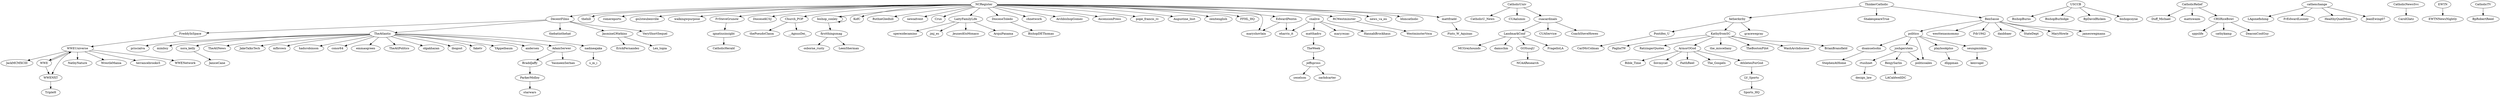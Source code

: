 digraph "" {
JackMCMXCIII;
TheWeek;
LandmarkConf;
thehill;
romereports;
Sports_HQ;
MCGreyhounds;
BishopBurns;
go2steubenville;
sperezdecamino;
fatherkirby;
walkingwpurpose;
priscialva;
FrSteveGrunow;
mimbsy;
ErickFernandez;
StateDept;
s_m_i;
DioceseKCSJ;
nora_kelly;
BishopBurbidge;
DecentFilms;
NatbyNature;
RatzingerQuotes;
Church_POP;
bishop_conley;
ArmorOGod;
ShakespeareTrue;
WrestleMania;
NCAAResearch;
CatholicU_News;
KofC;
the_miscellany;
BpDavidRicken;
eharris_it;
ignatiusinsight;
sppslife;
starwars;
MaryHowle;
TheAtlNews;
TheAtlantic;
LAgonefishing;
JakeTalksTech;
terrancebrooks5;
CatholicNewsSvc;
TripleH;
NCRegister;
TheBostonPilot;
RuthieGledhill;
newadvent;
AthIetesForGod;
Duff_Michael;
WashArchdiocese;
thePseudoClasm;
Crux;
FrEdwardLooney;
LaityFamilyLife;
DioceseToledo;
gracewepray;
chnetwork;
CatholicRelief;
WWENXT;
jameswegmann;
mfbrown;
CUAalumni;
firstthingsmag;
damschm;
hadsrobinson;
conor64;
matthadro;
WWE;
FreddyInSpace;
emmaogreen;
GOSusqU;
maryrezac;
jmj_es;
ArchbishopGomez;
mattswaim;
rtushnet;
playbookplus;
BenSasse;
AscensionPress;
Bible_Time;
cuacardinals;
politico;
pope_francis_rc;
TheAtlPolitics;
EWTNNewsNightly;
cathexchange;
BpRobertReed;
__AgnusDei_;
cathykamp;
llovmycat;
Pontifex_U;
WestminsterVoca;
FragelloLA;
olgakhazan;
LV_Sports;
BraddJaffy;
CRSRiceBowl;
Augustine_Inst;
BishopDEThomas;
design_law;
zenitenglish;
dlippman;
FFHL_HQ;
CUAService;
westtexasmommy;
kenvogel;
thebatinthehat;
yeselson;
maryshovlain;
bishopcoyne;
ThinkerCatholic;
seungminkim;
cnalive;
politicoalex;
ibogost;
Fdr1942;
CarlMcColman;
HannahBrockhaus;
USCCB;
FaithReeI;
HealthyQuadMom;
faketv;
YasmeenSerhan;
RCWestminster;
osborne_rusty;
StephenAtHome;
LACaldwellDC;
CatholicHerald;
JasmineLWatkins;
news_va_en;
YAppelbaum;
danbbaer;
BenjySarlin;
JaniceCane;
LeenSherman;
andersen;
BrianBransfield;
Pints_W_Aquinas;
WWENetwork;
dsamuelsohn;
JeunesKtoMonaco;
CatholicTV;
CoachSteveHowes;
JeanEwing07;
bhmcatholic;
EdwardPentin;
mattfradd;
CatholicUniv;
AdamSerwer;
The_Gospels;
jeffspross;
EWTN;
PagliaTW;
Lex_topia;
joshgerstein;
ParkerMolloy;
KathyfromSC;
VeryShortSequel;
DeaconCoolGuy;
WWEUniverse;
CarolGlatz;
nadineajaka;
ArquiPanama;
zachdcarter;
TheWeek -> jeffspross;
LandmarkConf -> GOSusqU;
LandmarkConf -> FragelloLA;
LandmarkConf -> MCGreyhounds;
LandmarkConf -> damschm;
fatherkirby -> KathyfromSC;
fatherkirby -> Pontifex_U;
fatherkirby -> gracewepray;
FrSteveGrunow -> ignatiusinsight;
nora_kelly -> JaniceCane;
DecentFilms -> JasmineLWatkins;
DecentFilms -> FreddyInSpace;
DecentFilms -> VeryShortSequel;
DecentFilms -> TheAtlantic;
DecentFilms -> thebatinthehat;
Church_POP -> thePseudoClasm;
Church_POP -> __AgnusDei_;
bishop_conley -> firstthingsmag;
bishop_conley -> bishop_conley;
ArmorOGod -> FaithReeI;
ArmorOGod -> The_Gospels;
ArmorOGod -> llovmycat;
ArmorOGod -> Bible_Time;
ArmorOGod -> AthIetesForGod;
ignatiusinsight -> CatholicHerald;
TheAtlantic -> mfbrown;
TheAtlantic -> nora_kelly;
TheAtlantic -> andersen;
TheAtlantic -> emmaogreen;
TheAtlantic -> TheAtlPolitics;
TheAtlantic -> TheAtlNews;
TheAtlantic -> hadsrobinson;
TheAtlantic -> faketv;
TheAtlantic -> conor64;
TheAtlantic -> JakeTalksTech;
TheAtlantic -> nadineajaka;
TheAtlantic -> AdamSerwer;
TheAtlantic -> ibogost;
TheAtlantic -> YAppelbaum;
TheAtlantic -> priscialva;
TheAtlantic -> mimbsy;
TheAtlantic -> olgakhazan;
CatholicNewsSvc -> CarolGlatz;
NCRegister -> RCWestminster;
NCRegister -> thehill;
NCRegister -> AscensionPress;
NCRegister -> KofC;
NCRegister -> news_va_en;
NCRegister -> go2steubenville;
NCRegister -> pope_francis_rc;
NCRegister -> mattfradd;
NCRegister -> RuthieGledhill;
NCRegister -> newadvent;
NCRegister -> FrSteveGrunow;
NCRegister -> Crux;
NCRegister -> LaityFamilyLife;
NCRegister -> DioceseToledo;
NCRegister -> bhmcatholic;
NCRegister -> DioceseKCSJ;
NCRegister -> chnetwork;
NCRegister -> EdwardPentin;
NCRegister -> DecentFilms;
NCRegister -> Church_POP;
NCRegister -> zenitenglish;
NCRegister -> bishop_conley;
NCRegister -> FFHL_HQ;
NCRegister -> walkingwpurpose;
NCRegister -> maryshovlain;
NCRegister -> Augustine_Inst;
NCRegister -> romereports;
NCRegister -> ArchbishopGomez;
AthIetesForGod -> LV_Sports;
LaityFamilyLife -> JeunesKtoMonaco;
LaityFamilyLife -> sperezdecamino;
LaityFamilyLife -> jmj_es;
LaityFamilyLife -> ArquiPanama;
DioceseToledo -> BishopDEThomas;
CatholicRelief -> Duff_Michael;
CatholicRelief -> mattswaim;
CatholicRelief -> CRSRiceBowl;
WWENXT -> TripleH;
firstthingsmag -> LeenSherman;
firstthingsmag -> osborne_rusty;
matthadro -> TheWeek;
WWE -> WWENXT;
WWE -> WWEUniverse;
FreddyInSpace -> WWEUniverse;
GOSusqU -> NCAAResearch;
rtushnet -> design_law;
playbookplus -> dlippman;
BenSasse -> danbbaer;
BenSasse -> MaryHowle;
BenSasse -> jameswegmann;
BenSasse -> Fdr1942;
BenSasse -> StateDept;
BenSasse -> westtexasmommy;
BenSasse -> politico;
cuacardinals -> CUAService;
cuacardinals -> CoachSteveHowes;
cuacardinals -> LandmarkConf;
politico -> seungminkim;
politico -> politicoalex;
politico -> dsamuelsohn;
politico -> playbookplus;
politico -> joshgerstein;
cathexchange -> HealthyQuadMom;
cathexchange -> JeanEwing07;
cathexchange -> LAgonefishing;
cathexchange -> FrEdwardLooney;
Pontifex_U -> CarlMcColman;
LV_Sports -> Sports_HQ;
BraddJaffy -> ParkerMolloy;
CRSRiceBowl -> DeaconCoolGuy;
CRSRiceBowl -> sppslife;
CRSRiceBowl -> cathykamp;
ThinkerCatholic -> BenSasse;
ThinkerCatholic -> fatherkirby;
ThinkerCatholic -> ShakespeareTrue;
seungminkim -> kenvogel;
cnalive -> maryrezac;
cnalive -> eharris_it;
cnalive -> matthadro;
cnalive -> HannahBrockhaus;
USCCB -> BpDavidRicken;
USCCB -> BishopBurns;
USCCB -> BishopBurbidge;
USCCB -> bishopcoyne;
RCWestminster -> WestminsterVoca;
JasmineLWatkins -> ErickFernandez;
JasmineLWatkins -> Lex_topia;
BenjySarlin -> LACaldwellDC;
dsamuelsohn -> StephenAtHome;
CatholicTV -> BpRobertReed;
EdwardPentin -> eharris_it;
EdwardPentin -> maryshovlain;
mattfradd -> Pints_W_Aquinas;
CatholicUniv -> cuacardinals;
CatholicUniv -> CUAalumni;
CatholicUniv -> CatholicU_News;
AdamSerwer -> YasmeenSerhan;
AdamSerwer -> BraddJaffy;
jeffspross -> yeselson;
jeffspross -> zachdcarter;
EWTN -> EWTNNewsNightly;
joshgerstein -> politicoalex;
joshgerstein -> BenjySarlin;
joshgerstein -> rtushnet;
ParkerMolloy -> starwars;
KathyfromSC -> PagliaTW;
KathyfromSC -> TheBostonPilot;
KathyfromSC -> the_miscellany;
KathyfromSC -> BrianBransfield;
KathyfromSC -> WashArchdiocese;
KathyfromSC -> RatzingerQuotes;
KathyfromSC -> ArmorOGod;
WWEUniverse -> WWENXT;
WWEUniverse -> WWENetwork;
WWEUniverse -> NatbyNature;
WWEUniverse -> WWE;
WWEUniverse -> terrancebrooks5;
WWEUniverse -> JackMCMXCIII;
WWEUniverse -> WrestleMania;
nadineajaka -> s_m_i;
}

